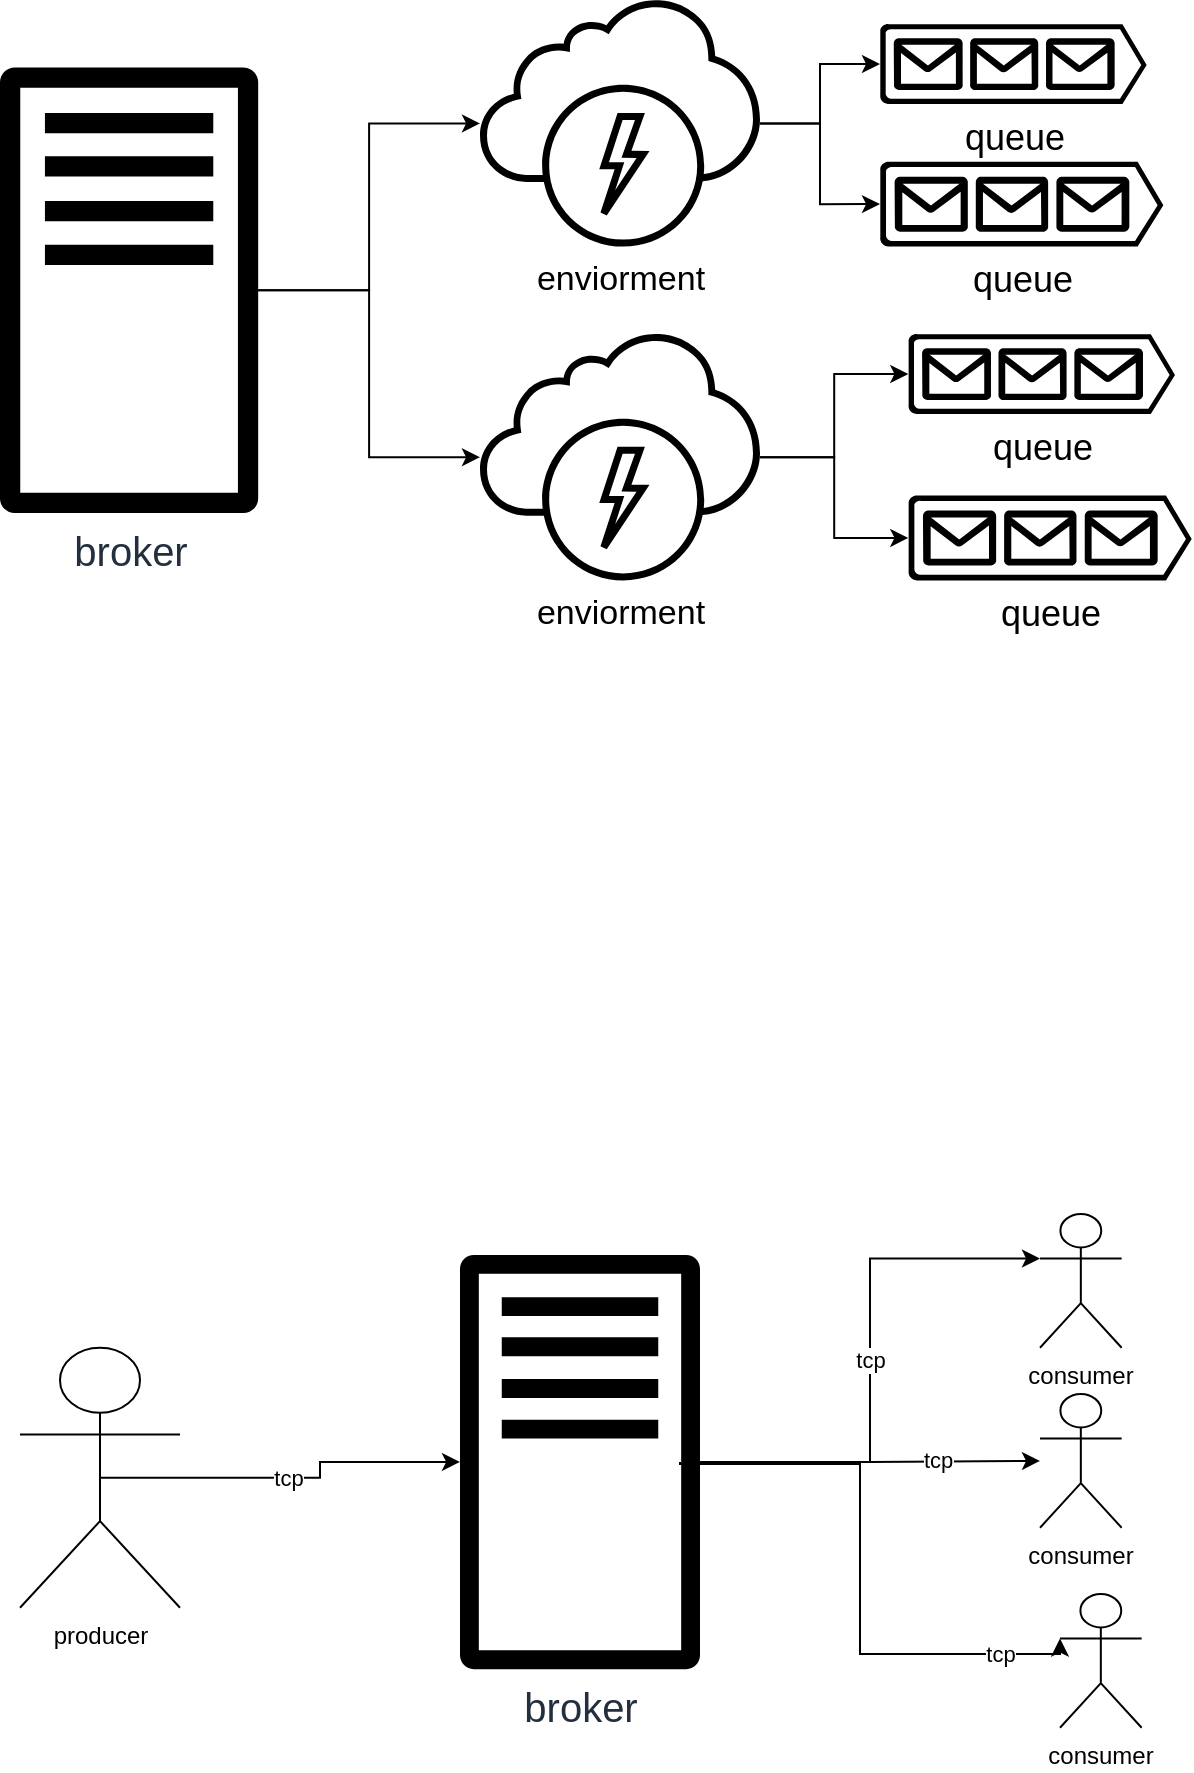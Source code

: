 <mxfile version="24.6.4" type="github">
  <diagram name="‫עמוד-1‬" id="REocH9psgUntPmof3Cce">
    <mxGraphModel dx="1621" dy="447" grid="1" gridSize="10" guides="1" tooltips="1" connect="1" arrows="1" fold="1" page="1" pageScale="1" pageWidth="827" pageHeight="1169" math="0" shadow="0">
      <root>
        <mxCell id="0" />
        <mxCell id="1" parent="0" />
        <mxCell id="tY34seUzqh174rj1x9ic-8" value="" style="edgeStyle=orthogonalEdgeStyle;rounded=0;orthogonalLoop=1;jettySize=auto;html=1;" parent="1" source="tY34seUzqh174rj1x9ic-4" target="tY34seUzqh174rj1x9ic-5" edge="1">
          <mxGeometry relative="1" as="geometry" />
        </mxCell>
        <mxCell id="tY34seUzqh174rj1x9ic-14" style="edgeStyle=orthogonalEdgeStyle;rounded=0;orthogonalLoop=1;jettySize=auto;html=1;" parent="1" source="tY34seUzqh174rj1x9ic-4" target="tY34seUzqh174rj1x9ic-13" edge="1">
          <mxGeometry relative="1" as="geometry" />
        </mxCell>
        <mxCell id="tY34seUzqh174rj1x9ic-4" value="&lt;font style=&quot;font-size: 20px;&quot;&gt;broker&lt;/font&gt;" style="sketch=0;outlineConnect=0;fontColor=#232F3E;gradientColor=none;fillColor=#000000;strokeColor=none;dashed=0;verticalLabelPosition=bottom;verticalAlign=top;align=center;html=1;fontSize=12;fontStyle=0;aspect=fixed;pointerEvents=1;shape=mxgraph.aws4.traditional_server;" parent="1" vertex="1">
          <mxGeometry x="-780" y="146.25" width="129.09" height="223.75" as="geometry" />
        </mxCell>
        <mxCell id="tY34seUzqh174rj1x9ic-5" value="&lt;font style=&quot;font-size: 17px;&quot;&gt;enviorment&lt;/font&gt;" style="sketch=0;pointerEvents=1;shadow=0;dashed=0;html=1;strokeColor=none;fillColor=#000000;aspect=fixed;labelPosition=center;verticalLabelPosition=bottom;verticalAlign=top;align=center;outlineConnect=0;shape=mxgraph.vvd.service_provider_cloud_environment;" parent="1" vertex="1">
          <mxGeometry x="-540" y="113.1" width="140" height="123.2" as="geometry" />
        </mxCell>
        <mxCell id="tY34seUzqh174rj1x9ic-6" value="&lt;font style=&quot;font-size: 18px;&quot;&gt;queue&lt;/font&gt;" style="sketch=0;aspect=fixed;pointerEvents=1;shadow=0;dashed=0;strokeColor=none;labelPosition=center;verticalLabelPosition=bottom;verticalAlign=top;align=center;fillColor=#000000;shape=mxgraph.azure.queue_generic;fontColor=default;html=1;" parent="1" vertex="1">
          <mxGeometry x="-340" y="193.8" width="141.67" height="42.5" as="geometry" />
        </mxCell>
        <mxCell id="tY34seUzqh174rj1x9ic-7" value="&lt;font style=&quot;font-size: 18px;&quot;&gt;queue&lt;/font&gt;" style="sketch=0;aspect=fixed;pointerEvents=1;shadow=0;dashed=0;strokeColor=none;labelPosition=center;verticalLabelPosition=bottom;verticalAlign=top;align=center;fillColor=#000000;shape=mxgraph.azure.queue_generic;fontColor=default;html=1;" parent="1" vertex="1">
          <mxGeometry x="-340.0" y="125" width="133.33" height="40" as="geometry" />
        </mxCell>
        <mxCell id="tY34seUzqh174rj1x9ic-10" style="edgeStyle=orthogonalEdgeStyle;rounded=0;orthogonalLoop=1;jettySize=auto;html=1;entryX=0;entryY=0.5;entryDx=0;entryDy=0;entryPerimeter=0;" parent="1" source="tY34seUzqh174rj1x9ic-5" target="tY34seUzqh174rj1x9ic-7" edge="1">
          <mxGeometry relative="1" as="geometry" />
        </mxCell>
        <mxCell id="tY34seUzqh174rj1x9ic-12" style="edgeStyle=orthogonalEdgeStyle;rounded=0;orthogonalLoop=1;jettySize=auto;html=1;entryX=0;entryY=0.5;entryDx=0;entryDy=0;entryPerimeter=0;" parent="1" source="tY34seUzqh174rj1x9ic-5" target="tY34seUzqh174rj1x9ic-6" edge="1">
          <mxGeometry relative="1" as="geometry" />
        </mxCell>
        <mxCell id="tY34seUzqh174rj1x9ic-13" value="&lt;font style=&quot;font-size: 17px;&quot;&gt;enviorment&lt;/font&gt;" style="sketch=0;pointerEvents=1;shadow=0;dashed=0;html=1;strokeColor=none;fillColor=#000000;aspect=fixed;labelPosition=center;verticalLabelPosition=bottom;verticalAlign=top;align=center;outlineConnect=0;shape=mxgraph.vvd.service_provider_cloud_environment;" parent="1" vertex="1">
          <mxGeometry x="-540" y="280" width="140" height="123.2" as="geometry" />
        </mxCell>
        <mxCell id="tY34seUzqh174rj1x9ic-22" value="&lt;font style=&quot;font-size: 18px;&quot;&gt;queue&lt;/font&gt;" style="sketch=0;aspect=fixed;pointerEvents=1;shadow=0;dashed=0;strokeColor=none;labelPosition=center;verticalLabelPosition=bottom;verticalAlign=top;align=center;fillColor=#000000;shape=mxgraph.azure.queue_generic;fontColor=default;html=1;" parent="1" vertex="1">
          <mxGeometry x="-325.83" y="360.7" width="141.67" height="42.5" as="geometry" />
        </mxCell>
        <mxCell id="tY34seUzqh174rj1x9ic-23" value="&lt;font style=&quot;font-size: 18px;&quot;&gt;queue&lt;/font&gt;" style="sketch=0;aspect=fixed;pointerEvents=1;shadow=0;dashed=0;strokeColor=none;labelPosition=center;verticalLabelPosition=bottom;verticalAlign=top;align=center;fillColor=#000000;shape=mxgraph.azure.queue_generic;fontColor=default;html=1;" parent="1" vertex="1">
          <mxGeometry x="-325.83" y="280" width="133.33" height="40" as="geometry" />
        </mxCell>
        <mxCell id="tY34seUzqh174rj1x9ic-24" style="edgeStyle=orthogonalEdgeStyle;rounded=0;orthogonalLoop=1;jettySize=auto;html=1;entryX=0;entryY=0.5;entryDx=0;entryDy=0;entryPerimeter=0;" parent="1" source="tY34seUzqh174rj1x9ic-13" target="tY34seUzqh174rj1x9ic-23" edge="1">
          <mxGeometry relative="1" as="geometry" />
        </mxCell>
        <mxCell id="tY34seUzqh174rj1x9ic-25" style="edgeStyle=orthogonalEdgeStyle;rounded=0;orthogonalLoop=1;jettySize=auto;html=1;entryX=0;entryY=0.5;entryDx=0;entryDy=0;entryPerimeter=0;" parent="1" source="tY34seUzqh174rj1x9ic-13" target="tY34seUzqh174rj1x9ic-22" edge="1">
          <mxGeometry relative="1" as="geometry" />
        </mxCell>
        <mxCell id="ghZ7Tnrjmn6xJ8PI40LT-14" value="tcp" style="edgeStyle=orthogonalEdgeStyle;rounded=0;orthogonalLoop=1;jettySize=auto;html=1;align=left;labelPosition=right;verticalLabelPosition=middle;verticalAlign=middle;" edge="1" parent="1" source="ghZ7Tnrjmn6xJ8PI40LT-1" target="ghZ7Tnrjmn6xJ8PI40LT-6">
          <mxGeometry x="0.296" relative="1" as="geometry">
            <mxPoint as="offset" />
          </mxGeometry>
        </mxCell>
        <mxCell id="ghZ7Tnrjmn6xJ8PI40LT-15" value="tcp" style="edgeStyle=orthogonalEdgeStyle;rounded=0;orthogonalLoop=1;jettySize=auto;html=1;entryX=0;entryY=0.333;entryDx=0;entryDy=0;entryPerimeter=0;" edge="1" parent="1" target="ghZ7Tnrjmn6xJ8PI40LT-7">
          <mxGeometry x="0.743" relative="1" as="geometry">
            <mxPoint x="-440" y="844" as="sourcePoint" />
            <mxPoint x="-270" y="940" as="targetPoint" />
            <Array as="points">
              <mxPoint x="-440" y="845" />
              <mxPoint x="-350" y="845" />
              <mxPoint x="-350" y="940" />
              <mxPoint x="-250" y="940" />
            </Array>
            <mxPoint as="offset" />
          </mxGeometry>
        </mxCell>
        <mxCell id="ghZ7Tnrjmn6xJ8PI40LT-1" value="&lt;font style=&quot;font-size: 20px;&quot;&gt;broker&lt;/font&gt;" style="sketch=0;outlineConnect=0;fontColor=#232F3E;gradientColor=none;fillColor=#000000;strokeColor=none;dashed=0;verticalLabelPosition=bottom;verticalAlign=top;align=center;html=1;fontSize=12;fontStyle=0;aspect=fixed;pointerEvents=1;shape=mxgraph.aws4.traditional_server;" vertex="1" parent="1">
          <mxGeometry x="-550" y="740.01" width="120" height="207.99" as="geometry" />
        </mxCell>
        <mxCell id="ghZ7Tnrjmn6xJ8PI40LT-11" value="tcp" style="edgeStyle=orthogonalEdgeStyle;rounded=0;orthogonalLoop=1;jettySize=auto;html=1;exitX=0.5;exitY=0.5;exitDx=0;exitDy=0;exitPerimeter=0;" edge="1" parent="1" source="ghZ7Tnrjmn6xJ8PI40LT-2" target="ghZ7Tnrjmn6xJ8PI40LT-1">
          <mxGeometry relative="1" as="geometry" />
        </mxCell>
        <mxCell id="ghZ7Tnrjmn6xJ8PI40LT-2" value="producer" style="shape=umlActor;verticalLabelPosition=bottom;verticalAlign=top;html=1;outlineConnect=0;" vertex="1" parent="1">
          <mxGeometry x="-770" y="786.88" width="80" height="130" as="geometry" />
        </mxCell>
        <mxCell id="ghZ7Tnrjmn6xJ8PI40LT-5" value="consumer&lt;span style=&quot;color: rgba(0, 0, 0, 0); font-family: monospace; font-size: 0px; text-align: start;&quot;&gt;%3CmxGraphModel%3E%3Croot%3E%3CmxCell%20id%3D%220%22%2F%3E%3CmxCell%20id%3D%221%22%20parent%3D%220%22%2F%3E%3CmxCell%20id%3D%222%22%20value%3D%22producer%22%20style%3D%22shape%3DumlActor%3BverticalLabelPosition%3Dbottom%3BverticalAlign%3Dtop%3Bhtml%3D1%3BoutlineConnect%3D0%3B%22%20vertex%3D%221%22%20parent%3D%221%22%3E%3CmxGeometry%20x%3D%22-770%22%20y%3D%22786.88%22%20width%3D%2280%22%20height%3D%22130%22%20as%3D%22geometry%22%2F%3E%3C%2FmxCell%3E%3C%2Froot%3E%3C%2FmxGraphModel%3E&lt;/span&gt;&lt;span style=&quot;color: rgba(0, 0, 0, 0); font-family: monospace; font-size: 0px; text-align: start;&quot;&gt;%3CmxGraphModel%3E%3Croot%3E%3CmxCell%20id%3D%220%22%2F%3E%3CmxCell%20id%3D%221%22%20parent%3D%220%22%2F%3E%3CmxCell%20id%3D%222%22%20value%3D%22producer%22%20style%3D%22shape%3DumlActor%3BverticalLabelPosition%3Dbottom%3BverticalAlign%3Dtop%3Bhtml%3D1%3BoutlineConnect%3D0%3B%22%20vertex%3D%221%22%20parent%3D%221%22%3E%3CmxGeometry%20x%3D%22-770%22%20y%3D%22786.88%22%20width%3D%2280%22%20height%3D%22130%22%20as%3D%22geometry%22%2F%3E%3C%2FmxCell%3E%3C%2Froot%3E%3C%2FmxGraphModel%3E&lt;/span&gt;" style="shape=umlActor;verticalLabelPosition=bottom;verticalAlign=top;html=1;outlineConnect=0;" vertex="1" parent="1">
          <mxGeometry x="-260" y="720" width="40.83" height="66.88" as="geometry" />
        </mxCell>
        <mxCell id="ghZ7Tnrjmn6xJ8PI40LT-6" value="consumer&lt;span style=&quot;color: rgba(0, 0, 0, 0); font-family: monospace; font-size: 0px; text-align: start;&quot;&gt;%3CmxGraphModel%3E%3Croot%3E%3CmxCell%20id%3D%220%22%2F%3E%3CmxCell%20id%3D%221%22%20parent%3D%220%22%2F%3E%3CmxCell%20id%3D%222%22%20value%3D%22producer%22%20style%3D%22shape%3DumlActor%3BverticalLabelPosition%3Dbottom%3BverticalAlign%3Dtop%3Bhtml%3D1%3BoutlineConnect%3D0%3B%22%20vertex%3D%221%22%20parent%3D%221%22%3E%3CmxGeometry%20x%3D%22-770%22%20y%3D%22786.88%22%20width%3D%2280%22%20height%3D%22130%22%20as%3D%22geometry%22%2F%3E%3C%2FmxCell%3E%3C%2Froot%3E%3C%2FmxGraphModel%3E&lt;/span&gt;&lt;span style=&quot;color: rgba(0, 0, 0, 0); font-family: monospace; font-size: 0px; text-align: start;&quot;&gt;%3CmxGraphModel%3E%3Croot%3E%3CmxCell%20id%3D%220%22%2F%3E%3CmxCell%20id%3D%221%22%20parent%3D%220%22%2F%3E%3CmxCell%20id%3D%222%22%20value%3D%22producer%22%20style%3D%22shape%3DumlActor%3BverticalLabelPosition%3Dbottom%3BverticalAlign%3Dtop%3Bhtml%3D1%3BoutlineConnect%3D0%3B%22%20vertex%3D%221%22%20parent%3D%221%22%3E%3CmxGeometry%20x%3D%22-770%22%20y%3D%22786.88%22%20width%3D%2280%22%20height%3D%22130%22%20as%3D%22geometry%22%2F%3E%3C%2FmxCell%3E%3C%2Froot%3E%3C%2FmxGraphModel%3E&lt;/span&gt;" style="shape=umlActor;verticalLabelPosition=bottom;verticalAlign=top;html=1;outlineConnect=0;" vertex="1" parent="1">
          <mxGeometry x="-260" y="810" width="40.83" height="66.88" as="geometry" />
        </mxCell>
        <mxCell id="ghZ7Tnrjmn6xJ8PI40LT-7" value="consumer&lt;span style=&quot;color: rgba(0, 0, 0, 0); font-family: monospace; font-size: 0px; text-align: start;&quot;&gt;%3CmxGraphModel%3E%3Croot%3E%3CmxCell%20id%3D%220%22%2F%3E%3CmxCell%20id%3D%221%22%20parent%3D%220%22%2F%3E%3CmxCell%20id%3D%222%22%20value%3D%22producer%22%20style%3D%22shape%3DumlActor%3BverticalLabelPosition%3Dbottom%3BverticalAlign%3Dtop%3Bhtml%3D1%3BoutlineConnect%3D0%3B%22%20vertex%3D%221%22%20parent%3D%221%22%3E%3CmxGeometry%20x%3D%22-770%22%20y%3D%22786.88%22%20width%3D%2280%22%20height%3D%22130%22%20as%3D%22geometry%22%2F%3E%3C%2FmxCell%3E%3C%2Froot%3E%3C%2FmxGraphModel%3E&lt;/span&gt;&lt;span style=&quot;color: rgba(0, 0, 0, 0); font-family: monospace; font-size: 0px; text-align: start;&quot;&gt;%3CmxGraphModel%3E%3Croot%3E%3CmxCell%20id%3D%220%22%2F%3E%3CmxCell%20id%3D%221%22%20parent%3D%220%22%2F%3E%3CmxCell%20id%3D%222%22%20value%3D%22producer%22%20style%3D%22shape%3DumlActor%3BverticalLabelPosition%3Dbottom%3BverticalAlign%3Dtop%3Bhtml%3D1%3BoutlineConnect%3D0%3B%22%20vertex%3D%221%22%20parent%3D%221%22%3E%3CmxGeometry%20x%3D%22-770%22%20y%3D%22786.88%22%20width%3D%2280%22%20height%3D%22130%22%20as%3D%22geometry%22%2F%3E%3C%2FmxCell%3E%3C%2Froot%3E%3C%2FmxGraphModel%3E&lt;/span&gt;" style="shape=umlActor;verticalLabelPosition=bottom;verticalAlign=top;html=1;outlineConnect=0;" vertex="1" parent="1">
          <mxGeometry x="-250" y="910" width="40.83" height="66.88" as="geometry" />
        </mxCell>
        <mxCell id="ghZ7Tnrjmn6xJ8PI40LT-13" value="tcp" style="edgeStyle=orthogonalEdgeStyle;rounded=0;orthogonalLoop=1;jettySize=auto;html=1;entryX=0;entryY=0.333;entryDx=0;entryDy=0;entryPerimeter=0;" edge="1" parent="1" source="ghZ7Tnrjmn6xJ8PI40LT-1" target="ghZ7Tnrjmn6xJ8PI40LT-5">
          <mxGeometry relative="1" as="geometry" />
        </mxCell>
      </root>
    </mxGraphModel>
  </diagram>
</mxfile>

